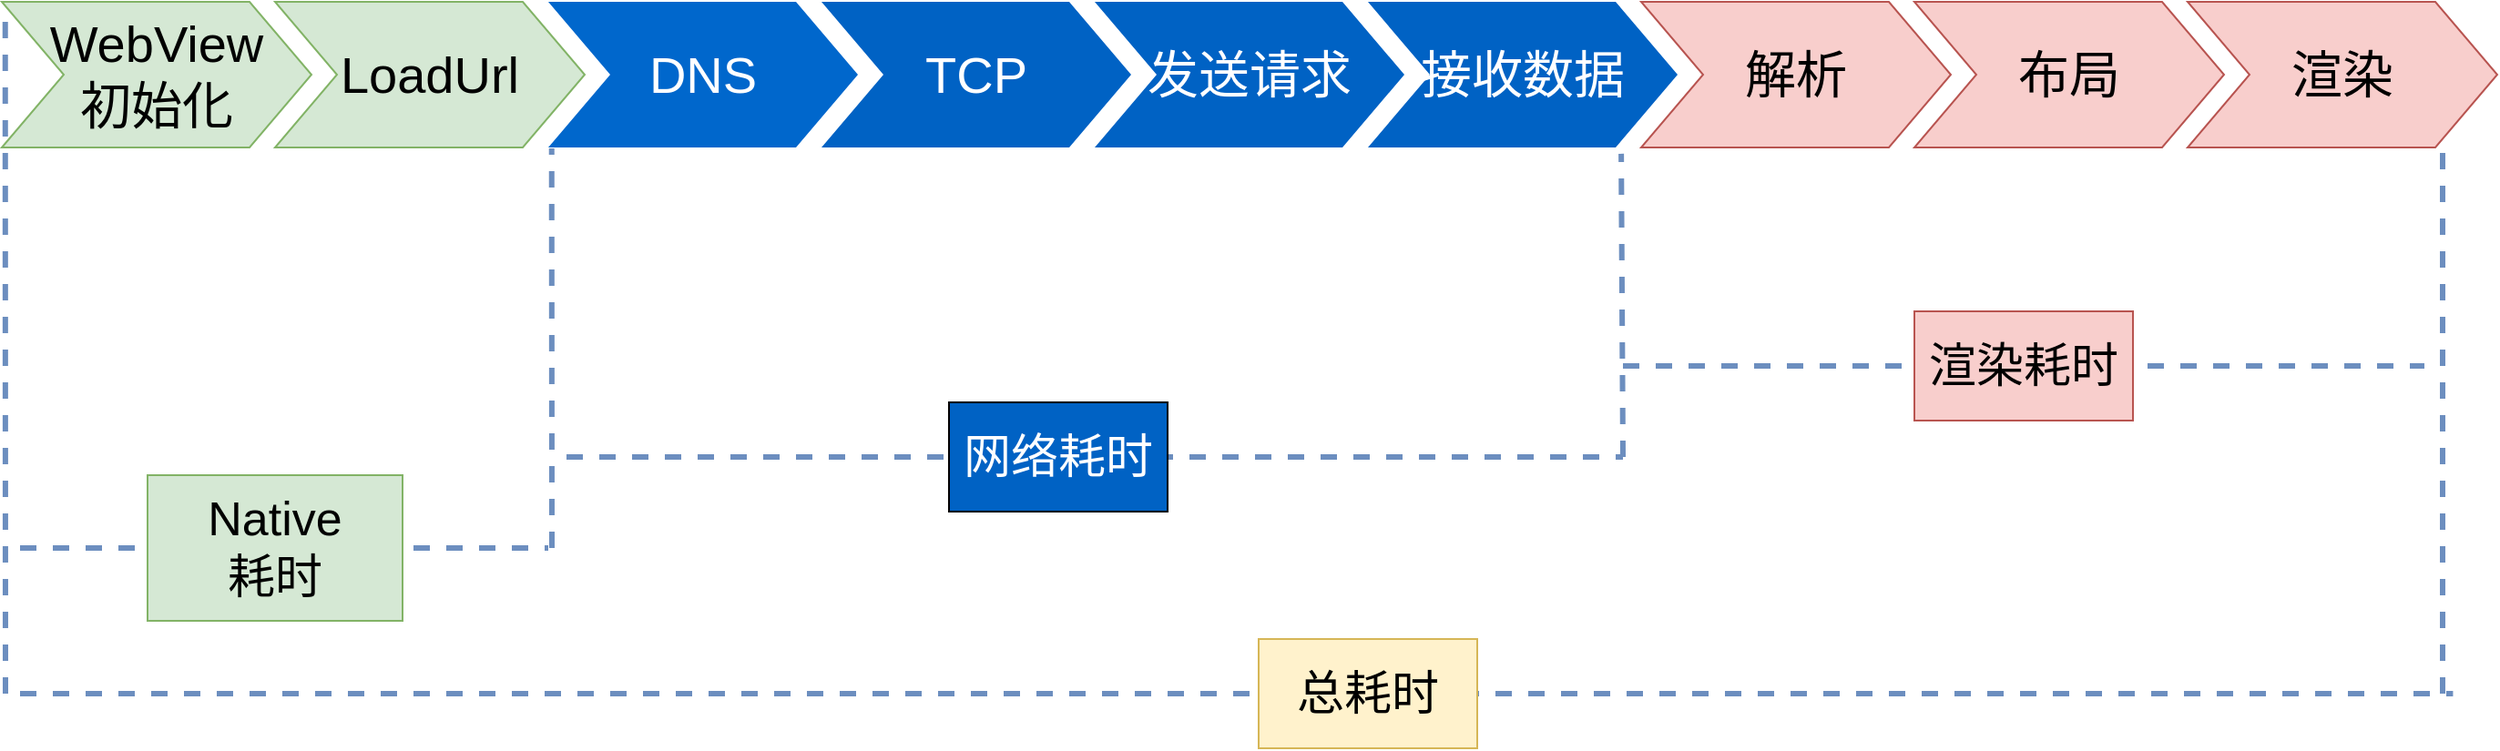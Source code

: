 <mxfile version="17.1.2" type="github">
  <diagram name="Page-1" id="d9b1e647-80fa-b4a2-5024-87a742678bcc">
    <mxGraphModel dx="1351" dy="843" grid="1" gridSize="10" guides="1" tooltips="1" connect="1" arrows="1" fold="1" page="1" pageScale="1" pageWidth="1100" pageHeight="850" background="none" math="0" shadow="0">
      <root>
        <mxCell id="0" />
        <mxCell id="1" parent="0" />
        <mxCell id="57fe6abec08f04cb-1" value="WebView&lt;br&gt;初始化" style="shape=step;whiteSpace=wrap;html=1;fontSize=28;fillColor=#d5e8d4;strokeColor=#82b366;" parent="1" vertex="1">
          <mxGeometry x="90" y="180" width="170" height="80" as="geometry" />
        </mxCell>
        <mxCell id="57fe6abec08f04cb-2" value="LoadUrl" style="shape=step;whiteSpace=wrap;html=1;fontSize=28;fillColor=#d5e8d4;strokeColor=#82b366;" parent="1" vertex="1">
          <mxGeometry x="240" y="180" width="170" height="80" as="geometry" />
        </mxCell>
        <mxCell id="57fe6abec08f04cb-3" value="DNS" style="shape=step;whiteSpace=wrap;html=1;fontSize=28;fillColor=#0067CC;fontColor=#FFFFFF;strokeColor=none;" parent="1" vertex="1">
          <mxGeometry x="390" y="180" width="170" height="80" as="geometry" />
        </mxCell>
        <mxCell id="57fe6abec08f04cb-4" value="TCP" style="shape=step;whiteSpace=wrap;html=1;fontSize=28;fillColor=#0062C4;fontColor=#FFFFFF;strokeColor=none;" parent="1" vertex="1">
          <mxGeometry x="540" y="180" width="170" height="80" as="geometry" />
        </mxCell>
        <mxCell id="57fe6abec08f04cb-5" value="发送请求" style="shape=step;whiteSpace=wrap;html=1;fontSize=28;fillColor=#0062C4;fontColor=#FFFFFF;strokeColor=none;" parent="1" vertex="1">
          <mxGeometry x="690" y="180" width="170" height="80" as="geometry" />
        </mxCell>
        <mxCell id="57fe6abec08f04cb-6" value="接收数据" style="shape=step;whiteSpace=wrap;html=1;fontSize=28;fillColor=#0062C4;fontColor=#FFFFFF;strokeColor=none;" parent="1" vertex="1">
          <mxGeometry x="840" y="180" width="170" height="80" as="geometry" />
        </mxCell>
        <mxCell id="urNTPmYLF7qrJtSu_KFi-2" value="解析" style="shape=step;whiteSpace=wrap;html=1;fontSize=28;fillColor=#f8cecc;strokeColor=#b85450;" vertex="1" parent="1">
          <mxGeometry x="990" y="180" width="170" height="80" as="geometry" />
        </mxCell>
        <mxCell id="urNTPmYLF7qrJtSu_KFi-3" value="布局" style="shape=step;whiteSpace=wrap;html=1;fontSize=28;fillColor=#f8cecc;strokeColor=#b85450;" vertex="1" parent="1">
          <mxGeometry x="1140" y="180" width="170" height="80" as="geometry" />
        </mxCell>
        <mxCell id="urNTPmYLF7qrJtSu_KFi-4" value="渲染" style="shape=step;whiteSpace=wrap;html=1;fontSize=28;fillColor=#f8cecc;strokeColor=#b85450;" vertex="1" parent="1">
          <mxGeometry x="1290" y="180" width="170" height="80" as="geometry" />
        </mxCell>
        <mxCell id="urNTPmYLF7qrJtSu_KFi-5" value="" style="endArrow=none;dashed=1;html=1;rounded=0;entryX=0.011;entryY=0.043;entryDx=0;entryDy=0;entryPerimeter=0;fillColor=#dae8fc;strokeColor=#6c8ebf;strokeWidth=3;" edge="1" parent="1" target="57fe6abec08f04cb-1">
          <mxGeometry width="50" height="50" relative="1" as="geometry">
            <mxPoint x="92" y="560" as="sourcePoint" />
            <mxPoint x="110" y="290" as="targetPoint" />
          </mxGeometry>
        </mxCell>
        <mxCell id="urNTPmYLF7qrJtSu_KFi-7" value="" style="endArrow=none;dashed=1;html=1;rounded=0;strokeWidth=3;entryX=0.011;entryY=1.007;entryDx=0;entryDy=0;entryPerimeter=0;fillColor=#dae8fc;strokeColor=#6c8ebf;" edge="1" parent="1" target="57fe6abec08f04cb-3">
          <mxGeometry width="50" height="50" relative="1" as="geometry">
            <mxPoint x="392" y="480" as="sourcePoint" />
            <mxPoint x="390" y="320" as="targetPoint" />
          </mxGeometry>
        </mxCell>
        <mxCell id="urNTPmYLF7qrJtSu_KFi-8" value="" style="endArrow=none;dashed=1;html=1;rounded=0;strokeWidth=3;fillColor=#dae8fc;strokeColor=#6c8ebf;" edge="1" parent="1">
          <mxGeometry width="50" height="50" relative="1" as="geometry">
            <mxPoint x="100" y="480" as="sourcePoint" />
            <mxPoint x="390" y="480" as="targetPoint" />
          </mxGeometry>
        </mxCell>
        <mxCell id="urNTPmYLF7qrJtSu_KFi-9" value="&lt;font style=&quot;font-size: 26px&quot;&gt;Native&lt;br&gt;耗时&lt;/font&gt;" style="rounded=0;whiteSpace=wrap;html=1;fillColor=#d5e8d4;strokeColor=#82b366;" vertex="1" parent="1">
          <mxGeometry x="170" y="440" width="140" height="80" as="geometry" />
        </mxCell>
        <mxCell id="urNTPmYLF7qrJtSu_KFi-10" value="" style="endArrow=none;dashed=1;html=1;rounded=0;fontSize=26;strokeWidth=3;entryX=0.818;entryY=1.043;entryDx=0;entryDy=0;entryPerimeter=0;fillColor=#dae8fc;strokeColor=#6c8ebf;" edge="1" parent="1" target="57fe6abec08f04cb-6">
          <mxGeometry width="50" height="50" relative="1" as="geometry">
            <mxPoint x="980" y="430" as="sourcePoint" />
            <mxPoint x="1020" y="270" as="targetPoint" />
          </mxGeometry>
        </mxCell>
        <mxCell id="urNTPmYLF7qrJtSu_KFi-11" value="" style="endArrow=none;dashed=1;html=1;rounded=0;fontSize=26;strokeWidth=3;entryX=0.818;entryY=1.043;entryDx=0;entryDy=0;entryPerimeter=0;fillColor=#dae8fc;strokeColor=#6c8ebf;" edge="1" parent="1">
          <mxGeometry width="50" height="50" relative="1" as="geometry">
            <mxPoint x="1430" y="560" as="sourcePoint" />
            <mxPoint x="1430" y="260.0" as="targetPoint" />
          </mxGeometry>
        </mxCell>
        <mxCell id="urNTPmYLF7qrJtSu_KFi-12" value="" style="endArrow=none;dashed=1;html=1;rounded=0;fontSize=26;strokeWidth=3;fillColor=#dae8fc;strokeColor=#6c8ebf;" edge="1" parent="1">
          <mxGeometry width="50" height="50" relative="1" as="geometry">
            <mxPoint x="400" y="430" as="sourcePoint" />
            <mxPoint x="980" y="430" as="targetPoint" />
          </mxGeometry>
        </mxCell>
        <mxCell id="urNTPmYLF7qrJtSu_KFi-13" value="&lt;font color=&quot;#ffffff&quot;&gt;网络耗时&lt;/font&gt;" style="rounded=0;whiteSpace=wrap;html=1;fontSize=26;fillColor=#0062C4;" vertex="1" parent="1">
          <mxGeometry x="610" y="400" width="120" height="60" as="geometry" />
        </mxCell>
        <mxCell id="urNTPmYLF7qrJtSu_KFi-14" value="" style="endArrow=none;dashed=1;html=1;rounded=0;fontSize=26;fontColor=#FFFFFF;strokeWidth=3;fillColor=#dae8fc;strokeColor=#6c8ebf;" edge="1" parent="1">
          <mxGeometry width="50" height="50" relative="1" as="geometry">
            <mxPoint x="980" y="380" as="sourcePoint" />
            <mxPoint x="1420" y="380" as="targetPoint" />
          </mxGeometry>
        </mxCell>
        <mxCell id="urNTPmYLF7qrJtSu_KFi-15" value="渲染耗时" style="rounded=0;whiteSpace=wrap;html=1;fontSize=26;fillColor=#f8cecc;strokeColor=#b85450;" vertex="1" parent="1">
          <mxGeometry x="1140" y="350" width="120" height="60" as="geometry" />
        </mxCell>
        <mxCell id="urNTPmYLF7qrJtSu_KFi-16" value="" style="endArrow=none;dashed=1;html=1;rounded=0;fontSize=26;fontColor=#FFFFFF;strokeWidth=3;fillColor=#dae8fc;strokeColor=#6c8ebf;" edge="1" parent="1">
          <mxGeometry width="50" height="50" relative="1" as="geometry">
            <mxPoint x="100" y="560" as="sourcePoint" />
            <mxPoint x="1435.714" y="560" as="targetPoint" />
          </mxGeometry>
        </mxCell>
        <mxCell id="urNTPmYLF7qrJtSu_KFi-17" value="总耗时" style="rounded=0;whiteSpace=wrap;html=1;fontSize=26;fillColor=#fff2cc;strokeColor=#d6b656;" vertex="1" parent="1">
          <mxGeometry x="780" y="530" width="120" height="60" as="geometry" />
        </mxCell>
      </root>
    </mxGraphModel>
  </diagram>
</mxfile>
